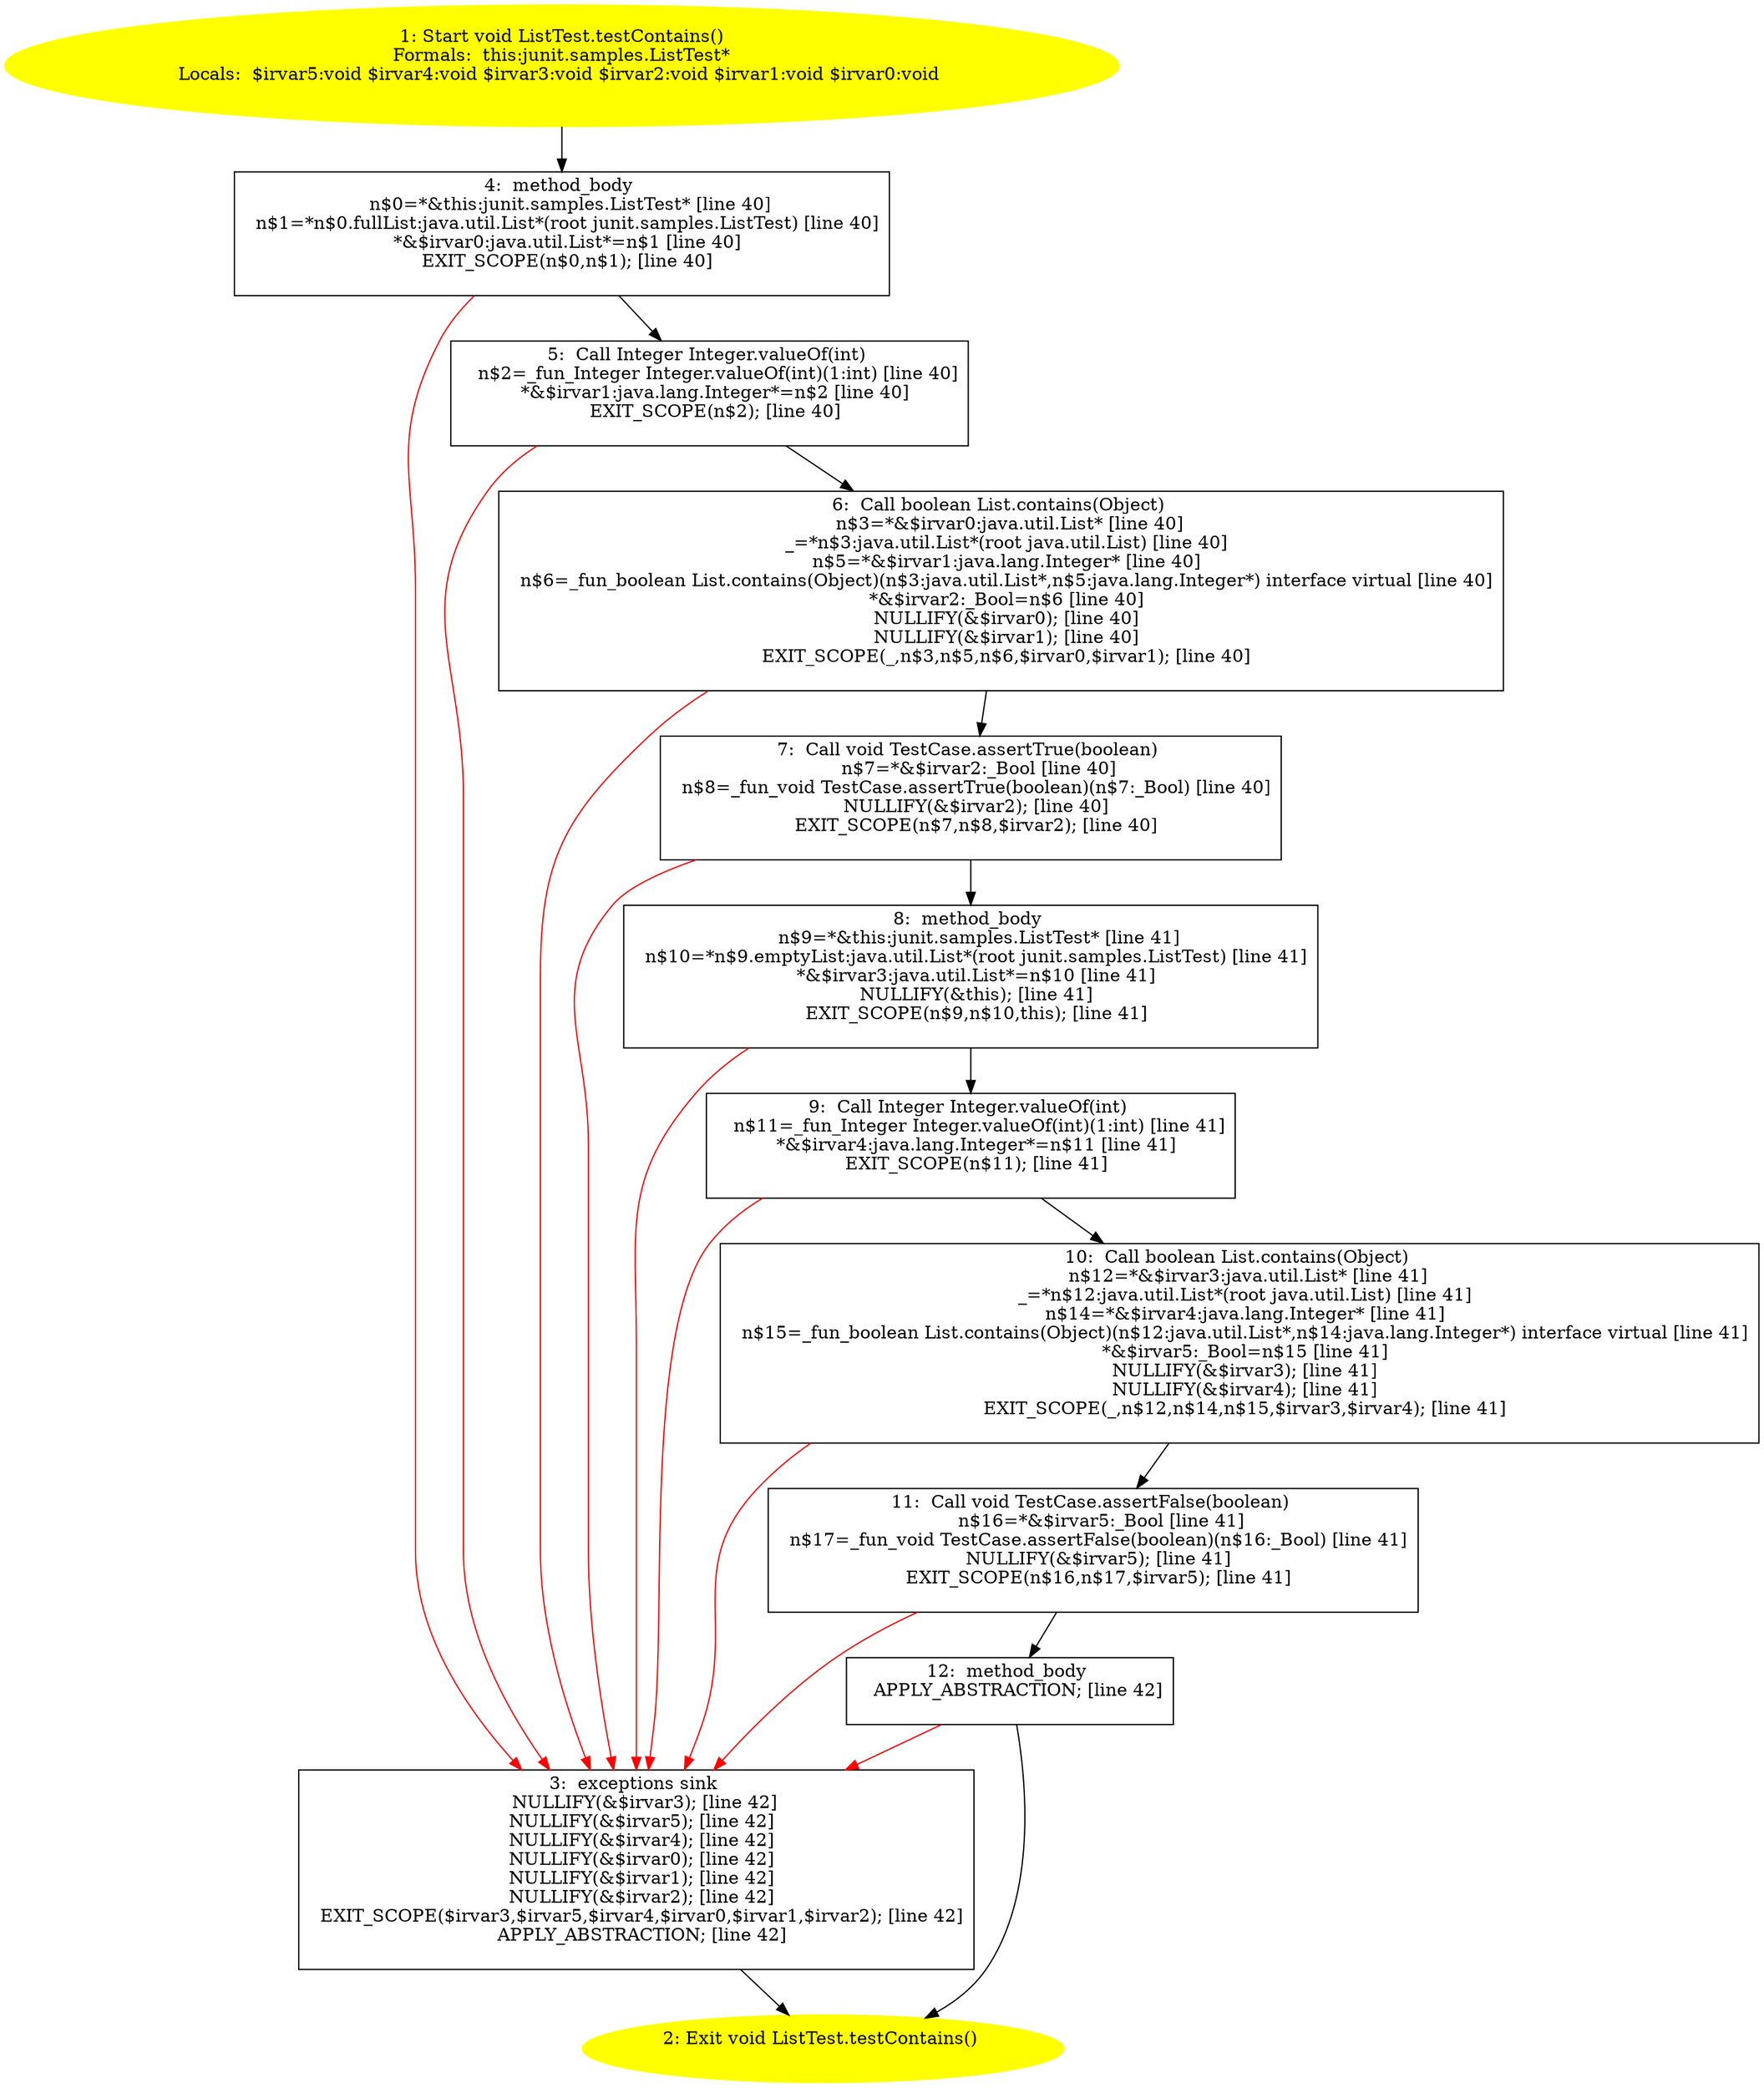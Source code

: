 /* @generated */
digraph cfg {
"junit.samples.ListTest.testContains():void.5394046c584dd90f1ce4c6eea241017d_1" [label="1: Start void ListTest.testContains()\nFormals:  this:junit.samples.ListTest*\nLocals:  $irvar5:void $irvar4:void $irvar3:void $irvar2:void $irvar1:void $irvar0:void \n  " color=yellow style=filled]
	

	 "junit.samples.ListTest.testContains():void.5394046c584dd90f1ce4c6eea241017d_1" -> "junit.samples.ListTest.testContains():void.5394046c584dd90f1ce4c6eea241017d_4" ;
"junit.samples.ListTest.testContains():void.5394046c584dd90f1ce4c6eea241017d_2" [label="2: Exit void ListTest.testContains() \n  " color=yellow style=filled]
	

"junit.samples.ListTest.testContains():void.5394046c584dd90f1ce4c6eea241017d_3" [label="3:  exceptions sink \n   NULLIFY(&$irvar3); [line 42]\n  NULLIFY(&$irvar5); [line 42]\n  NULLIFY(&$irvar4); [line 42]\n  NULLIFY(&$irvar0); [line 42]\n  NULLIFY(&$irvar1); [line 42]\n  NULLIFY(&$irvar2); [line 42]\n  EXIT_SCOPE($irvar3,$irvar5,$irvar4,$irvar0,$irvar1,$irvar2); [line 42]\n  APPLY_ABSTRACTION; [line 42]\n " shape="box"]
	

	 "junit.samples.ListTest.testContains():void.5394046c584dd90f1ce4c6eea241017d_3" -> "junit.samples.ListTest.testContains():void.5394046c584dd90f1ce4c6eea241017d_2" ;
"junit.samples.ListTest.testContains():void.5394046c584dd90f1ce4c6eea241017d_4" [label="4:  method_body \n   n$0=*&this:junit.samples.ListTest* [line 40]\n  n$1=*n$0.fullList:java.util.List*(root junit.samples.ListTest) [line 40]\n  *&$irvar0:java.util.List*=n$1 [line 40]\n  EXIT_SCOPE(n$0,n$1); [line 40]\n " shape="box"]
	

	 "junit.samples.ListTest.testContains():void.5394046c584dd90f1ce4c6eea241017d_4" -> "junit.samples.ListTest.testContains():void.5394046c584dd90f1ce4c6eea241017d_5" ;
	 "junit.samples.ListTest.testContains():void.5394046c584dd90f1ce4c6eea241017d_4" -> "junit.samples.ListTest.testContains():void.5394046c584dd90f1ce4c6eea241017d_3" [color="red" ];
"junit.samples.ListTest.testContains():void.5394046c584dd90f1ce4c6eea241017d_5" [label="5:  Call Integer Integer.valueOf(int) \n   n$2=_fun_Integer Integer.valueOf(int)(1:int) [line 40]\n  *&$irvar1:java.lang.Integer*=n$2 [line 40]\n  EXIT_SCOPE(n$2); [line 40]\n " shape="box"]
	

	 "junit.samples.ListTest.testContains():void.5394046c584dd90f1ce4c6eea241017d_5" -> "junit.samples.ListTest.testContains():void.5394046c584dd90f1ce4c6eea241017d_6" ;
	 "junit.samples.ListTest.testContains():void.5394046c584dd90f1ce4c6eea241017d_5" -> "junit.samples.ListTest.testContains():void.5394046c584dd90f1ce4c6eea241017d_3" [color="red" ];
"junit.samples.ListTest.testContains():void.5394046c584dd90f1ce4c6eea241017d_6" [label="6:  Call boolean List.contains(Object) \n   n$3=*&$irvar0:java.util.List* [line 40]\n  _=*n$3:java.util.List*(root java.util.List) [line 40]\n  n$5=*&$irvar1:java.lang.Integer* [line 40]\n  n$6=_fun_boolean List.contains(Object)(n$3:java.util.List*,n$5:java.lang.Integer*) interface virtual [line 40]\n  *&$irvar2:_Bool=n$6 [line 40]\n  NULLIFY(&$irvar0); [line 40]\n  NULLIFY(&$irvar1); [line 40]\n  EXIT_SCOPE(_,n$3,n$5,n$6,$irvar0,$irvar1); [line 40]\n " shape="box"]
	

	 "junit.samples.ListTest.testContains():void.5394046c584dd90f1ce4c6eea241017d_6" -> "junit.samples.ListTest.testContains():void.5394046c584dd90f1ce4c6eea241017d_7" ;
	 "junit.samples.ListTest.testContains():void.5394046c584dd90f1ce4c6eea241017d_6" -> "junit.samples.ListTest.testContains():void.5394046c584dd90f1ce4c6eea241017d_3" [color="red" ];
"junit.samples.ListTest.testContains():void.5394046c584dd90f1ce4c6eea241017d_7" [label="7:  Call void TestCase.assertTrue(boolean) \n   n$7=*&$irvar2:_Bool [line 40]\n  n$8=_fun_void TestCase.assertTrue(boolean)(n$7:_Bool) [line 40]\n  NULLIFY(&$irvar2); [line 40]\n  EXIT_SCOPE(n$7,n$8,$irvar2); [line 40]\n " shape="box"]
	

	 "junit.samples.ListTest.testContains():void.5394046c584dd90f1ce4c6eea241017d_7" -> "junit.samples.ListTest.testContains():void.5394046c584dd90f1ce4c6eea241017d_8" ;
	 "junit.samples.ListTest.testContains():void.5394046c584dd90f1ce4c6eea241017d_7" -> "junit.samples.ListTest.testContains():void.5394046c584dd90f1ce4c6eea241017d_3" [color="red" ];
"junit.samples.ListTest.testContains():void.5394046c584dd90f1ce4c6eea241017d_8" [label="8:  method_body \n   n$9=*&this:junit.samples.ListTest* [line 41]\n  n$10=*n$9.emptyList:java.util.List*(root junit.samples.ListTest) [line 41]\n  *&$irvar3:java.util.List*=n$10 [line 41]\n  NULLIFY(&this); [line 41]\n  EXIT_SCOPE(n$9,n$10,this); [line 41]\n " shape="box"]
	

	 "junit.samples.ListTest.testContains():void.5394046c584dd90f1ce4c6eea241017d_8" -> "junit.samples.ListTest.testContains():void.5394046c584dd90f1ce4c6eea241017d_9" ;
	 "junit.samples.ListTest.testContains():void.5394046c584dd90f1ce4c6eea241017d_8" -> "junit.samples.ListTest.testContains():void.5394046c584dd90f1ce4c6eea241017d_3" [color="red" ];
"junit.samples.ListTest.testContains():void.5394046c584dd90f1ce4c6eea241017d_9" [label="9:  Call Integer Integer.valueOf(int) \n   n$11=_fun_Integer Integer.valueOf(int)(1:int) [line 41]\n  *&$irvar4:java.lang.Integer*=n$11 [line 41]\n  EXIT_SCOPE(n$11); [line 41]\n " shape="box"]
	

	 "junit.samples.ListTest.testContains():void.5394046c584dd90f1ce4c6eea241017d_9" -> "junit.samples.ListTest.testContains():void.5394046c584dd90f1ce4c6eea241017d_10" ;
	 "junit.samples.ListTest.testContains():void.5394046c584dd90f1ce4c6eea241017d_9" -> "junit.samples.ListTest.testContains():void.5394046c584dd90f1ce4c6eea241017d_3" [color="red" ];
"junit.samples.ListTest.testContains():void.5394046c584dd90f1ce4c6eea241017d_10" [label="10:  Call boolean List.contains(Object) \n   n$12=*&$irvar3:java.util.List* [line 41]\n  _=*n$12:java.util.List*(root java.util.List) [line 41]\n  n$14=*&$irvar4:java.lang.Integer* [line 41]\n  n$15=_fun_boolean List.contains(Object)(n$12:java.util.List*,n$14:java.lang.Integer*) interface virtual [line 41]\n  *&$irvar5:_Bool=n$15 [line 41]\n  NULLIFY(&$irvar3); [line 41]\n  NULLIFY(&$irvar4); [line 41]\n  EXIT_SCOPE(_,n$12,n$14,n$15,$irvar3,$irvar4); [line 41]\n " shape="box"]
	

	 "junit.samples.ListTest.testContains():void.5394046c584dd90f1ce4c6eea241017d_10" -> "junit.samples.ListTest.testContains():void.5394046c584dd90f1ce4c6eea241017d_11" ;
	 "junit.samples.ListTest.testContains():void.5394046c584dd90f1ce4c6eea241017d_10" -> "junit.samples.ListTest.testContains():void.5394046c584dd90f1ce4c6eea241017d_3" [color="red" ];
"junit.samples.ListTest.testContains():void.5394046c584dd90f1ce4c6eea241017d_11" [label="11:  Call void TestCase.assertFalse(boolean) \n   n$16=*&$irvar5:_Bool [line 41]\n  n$17=_fun_void TestCase.assertFalse(boolean)(n$16:_Bool) [line 41]\n  NULLIFY(&$irvar5); [line 41]\n  EXIT_SCOPE(n$16,n$17,$irvar5); [line 41]\n " shape="box"]
	

	 "junit.samples.ListTest.testContains():void.5394046c584dd90f1ce4c6eea241017d_11" -> "junit.samples.ListTest.testContains():void.5394046c584dd90f1ce4c6eea241017d_12" ;
	 "junit.samples.ListTest.testContains():void.5394046c584dd90f1ce4c6eea241017d_11" -> "junit.samples.ListTest.testContains():void.5394046c584dd90f1ce4c6eea241017d_3" [color="red" ];
"junit.samples.ListTest.testContains():void.5394046c584dd90f1ce4c6eea241017d_12" [label="12:  method_body \n   APPLY_ABSTRACTION; [line 42]\n " shape="box"]
	

	 "junit.samples.ListTest.testContains():void.5394046c584dd90f1ce4c6eea241017d_12" -> "junit.samples.ListTest.testContains():void.5394046c584dd90f1ce4c6eea241017d_2" ;
	 "junit.samples.ListTest.testContains():void.5394046c584dd90f1ce4c6eea241017d_12" -> "junit.samples.ListTest.testContains():void.5394046c584dd90f1ce4c6eea241017d_3" [color="red" ];
}
